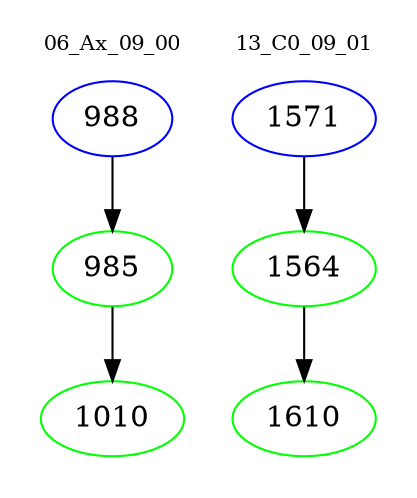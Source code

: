 digraph{
subgraph cluster_0 {
color = white
label = "06_Ax_09_00";
fontsize=10;
T0_988 [label="988", color="blue"]
T0_988 -> T0_985 [color="black"]
T0_985 [label="985", color="green"]
T0_985 -> T0_1010 [color="black"]
T0_1010 [label="1010", color="green"]
}
subgraph cluster_1 {
color = white
label = "13_C0_09_01";
fontsize=10;
T1_1571 [label="1571", color="blue"]
T1_1571 -> T1_1564 [color="black"]
T1_1564 [label="1564", color="green"]
T1_1564 -> T1_1610 [color="black"]
T1_1610 [label="1610", color="green"]
}
}
